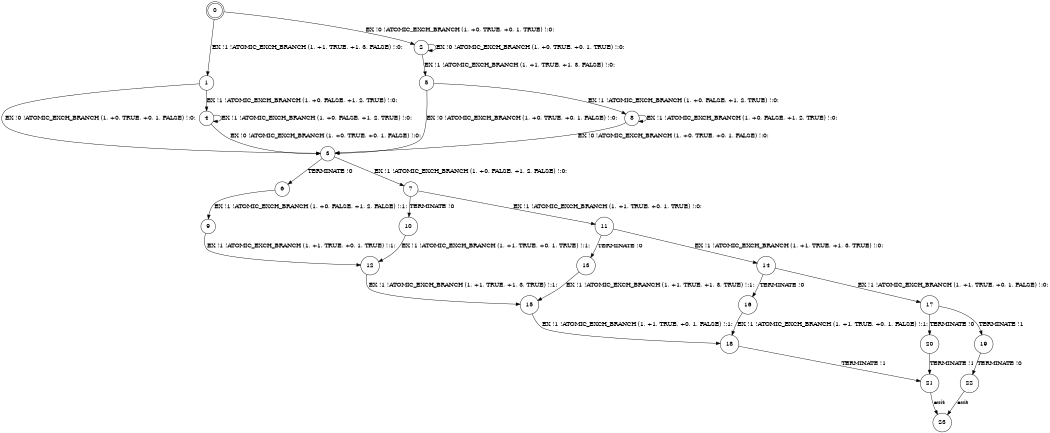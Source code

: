 digraph BCG {
size = "7, 10.5";
center = TRUE;
node [shape = circle];
0 [peripheries = 2];
0 -> 1 [label = "EX !1 !ATOMIC_EXCH_BRANCH (1, +1, TRUE, +1, 3, FALSE) !:0:"];
0 -> 2 [label = "EX !0 !ATOMIC_EXCH_BRANCH (1, +0, TRUE, +0, 1, TRUE) !:0:"];
1 -> 3 [label = "EX !0 !ATOMIC_EXCH_BRANCH (1, +0, TRUE, +0, 1, FALSE) !:0:"];
1 -> 4 [label = "EX !1 !ATOMIC_EXCH_BRANCH (1, +0, FALSE, +1, 2, TRUE) !:0:"];
2 -> 5 [label = "EX !1 !ATOMIC_EXCH_BRANCH (1, +1, TRUE, +1, 3, FALSE) !:0:"];
2 -> 2 [label = "EX !0 !ATOMIC_EXCH_BRANCH (1, +0, TRUE, +0, 1, TRUE) !:0:"];
3 -> 6 [label = "TERMINATE !0"];
3 -> 7 [label = "EX !1 !ATOMIC_EXCH_BRANCH (1, +0, FALSE, +1, 2, FALSE) !:0:"];
4 -> 3 [label = "EX !0 !ATOMIC_EXCH_BRANCH (1, +0, TRUE, +0, 1, FALSE) !:0:"];
4 -> 4 [label = "EX !1 !ATOMIC_EXCH_BRANCH (1, +0, FALSE, +1, 2, TRUE) !:0:"];
5 -> 8 [label = "EX !1 !ATOMIC_EXCH_BRANCH (1, +0, FALSE, +1, 2, TRUE) !:0:"];
5 -> 3 [label = "EX !0 !ATOMIC_EXCH_BRANCH (1, +0, TRUE, +0, 1, FALSE) !:0:"];
6 -> 9 [label = "EX !1 !ATOMIC_EXCH_BRANCH (1, +0, FALSE, +1, 2, FALSE) !:1:"];
7 -> 10 [label = "TERMINATE !0"];
7 -> 11 [label = "EX !1 !ATOMIC_EXCH_BRANCH (1, +1, TRUE, +0, 1, TRUE) !:0:"];
8 -> 8 [label = "EX !1 !ATOMIC_EXCH_BRANCH (1, +0, FALSE, +1, 2, TRUE) !:0:"];
8 -> 3 [label = "EX !0 !ATOMIC_EXCH_BRANCH (1, +0, TRUE, +0, 1, FALSE) !:0:"];
9 -> 12 [label = "EX !1 !ATOMIC_EXCH_BRANCH (1, +1, TRUE, +0, 1, TRUE) !:1:"];
10 -> 12 [label = "EX !1 !ATOMIC_EXCH_BRANCH (1, +1, TRUE, +0, 1, TRUE) !:1:"];
11 -> 13 [label = "TERMINATE !0"];
11 -> 14 [label = "EX !1 !ATOMIC_EXCH_BRANCH (1, +1, TRUE, +1, 3, TRUE) !:0:"];
12 -> 15 [label = "EX !1 !ATOMIC_EXCH_BRANCH (1, +1, TRUE, +1, 3, TRUE) !:1:"];
13 -> 15 [label = "EX !1 !ATOMIC_EXCH_BRANCH (1, +1, TRUE, +1, 3, TRUE) !:1:"];
14 -> 16 [label = "TERMINATE !0"];
14 -> 17 [label = "EX !1 !ATOMIC_EXCH_BRANCH (1, +1, TRUE, +0, 1, FALSE) !:0:"];
15 -> 18 [label = "EX !1 !ATOMIC_EXCH_BRANCH (1, +1, TRUE, +0, 1, FALSE) !:1:"];
16 -> 18 [label = "EX !1 !ATOMIC_EXCH_BRANCH (1, +1, TRUE, +0, 1, FALSE) !:1:"];
17 -> 19 [label = "TERMINATE !1"];
17 -> 20 [label = "TERMINATE !0"];
18 -> 21 [label = "TERMINATE !1"];
19 -> 22 [label = "TERMINATE !0"];
20 -> 21 [label = "TERMINATE !1"];
21 -> 23 [label = "exit"];
22 -> 23 [label = "exit"];
}
